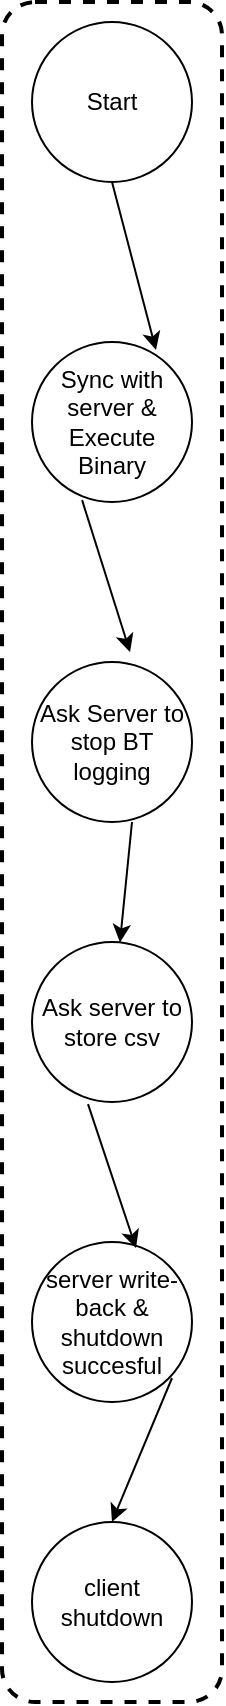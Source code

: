 <mxfile version="22.1.16" type="github">
  <diagram name="Page-1" id="iJrtoi_mMbITnx3xQ07f">
    <mxGraphModel dx="1362" dy="793" grid="1" gridSize="10" guides="1" tooltips="1" connect="1" arrows="1" fold="1" page="1" pageScale="1" pageWidth="850" pageHeight="1100" math="0" shadow="0">
      <root>
        <mxCell id="0" />
        <mxCell id="1" parent="0" />
        <mxCell id="PyQaD-jkkVgFRWBNWxvS-1" value="Start" style="ellipse;whiteSpace=wrap;html=1;aspect=fixed;" parent="1" vertex="1">
          <mxGeometry x="390" y="30" width="80" height="80" as="geometry" />
        </mxCell>
        <mxCell id="PyQaD-jkkVgFRWBNWxvS-3" value="Sync with server &amp;amp;&lt;br&gt;Execute Binary" style="ellipse;whiteSpace=wrap;html=1;aspect=fixed;" parent="1" vertex="1">
          <mxGeometry x="390" y="190" width="80" height="80" as="geometry" />
        </mxCell>
        <mxCell id="PyQaD-jkkVgFRWBNWxvS-4" value="Ask Server to stop BT logging" style="ellipse;whiteSpace=wrap;html=1;aspect=fixed;" parent="1" vertex="1">
          <mxGeometry x="390" y="350" width="80" height="80" as="geometry" />
        </mxCell>
        <mxCell id="PyQaD-jkkVgFRWBNWxvS-5" value="Ask server to store csv" style="ellipse;whiteSpace=wrap;html=1;aspect=fixed;" parent="1" vertex="1">
          <mxGeometry x="390" y="490" width="80" height="80" as="geometry" />
        </mxCell>
        <mxCell id="PyQaD-jkkVgFRWBNWxvS-6" value="server write-back &amp;amp; shutdown succesful" style="ellipse;whiteSpace=wrap;html=1;aspect=fixed;" parent="1" vertex="1">
          <mxGeometry x="390" y="640" width="80" height="80" as="geometry" />
        </mxCell>
        <mxCell id="PyQaD-jkkVgFRWBNWxvS-9" value="" style="endArrow=classic;html=1;rounded=0;exitX=0.5;exitY=1;exitDx=0;exitDy=0;entryX=0.775;entryY=0.05;entryDx=0;entryDy=0;entryPerimeter=0;" parent="1" source="PyQaD-jkkVgFRWBNWxvS-1" target="PyQaD-jkkVgFRWBNWxvS-3" edge="1">
          <mxGeometry width="50" height="50" relative="1" as="geometry">
            <mxPoint x="550" y="90" as="sourcePoint" />
            <mxPoint x="470" y="340" as="targetPoint" />
          </mxGeometry>
        </mxCell>
        <mxCell id="PyQaD-jkkVgFRWBNWxvS-10" value="" style="endArrow=classic;html=1;rounded=0;exitX=0.313;exitY=0.988;exitDx=0;exitDy=0;exitPerimeter=0;entryX=0.613;entryY=-0.062;entryDx=0;entryDy=0;entryPerimeter=0;" parent="1" source="PyQaD-jkkVgFRWBNWxvS-3" target="PyQaD-jkkVgFRWBNWxvS-4" edge="1">
          <mxGeometry width="50" height="50" relative="1" as="geometry">
            <mxPoint x="410" y="440" as="sourcePoint" />
            <mxPoint x="480" y="330" as="targetPoint" />
          </mxGeometry>
        </mxCell>
        <mxCell id="PyQaD-jkkVgFRWBNWxvS-11" value="" style="endArrow=classic;html=1;rounded=0;" parent="1" target="PyQaD-jkkVgFRWBNWxvS-5" edge="1">
          <mxGeometry width="50" height="50" relative="1" as="geometry">
            <mxPoint x="440" y="430" as="sourcePoint" />
            <mxPoint x="470" y="400" as="targetPoint" />
          </mxGeometry>
        </mxCell>
        <mxCell id="PyQaD-jkkVgFRWBNWxvS-12" value="" style="endArrow=classic;html=1;rounded=0;exitX=0.35;exitY=1.013;exitDx=0;exitDy=0;exitPerimeter=0;entryX=0.65;entryY=0.038;entryDx=0;entryDy=0;entryPerimeter=0;" parent="1" source="PyQaD-jkkVgFRWBNWxvS-5" target="PyQaD-jkkVgFRWBNWxvS-6" edge="1">
          <mxGeometry width="50" height="50" relative="1" as="geometry">
            <mxPoint x="430" y="460" as="sourcePoint" />
            <mxPoint x="480" y="410" as="targetPoint" />
          </mxGeometry>
        </mxCell>
        <mxCell id="PyQaD-jkkVgFRWBNWxvS-13" value="" style="whiteSpace=wrap;html=1;fillColor=none;imageAspect=0;connectable=1;resizeWidth=1;resizeHeight=1;autosize=1;rounded=1;strokeWidth=2;dashed=1;" parent="1" vertex="1">
          <mxGeometry x="375" y="20" width="110" height="850" as="geometry" />
        </mxCell>
        <mxCell id="giXPiiz1-9IfD3rIR3mz-1" value="client shutdown" style="ellipse;whiteSpace=wrap;html=1;aspect=fixed;" vertex="1" parent="1">
          <mxGeometry x="390" y="780" width="80" height="80" as="geometry" />
        </mxCell>
        <mxCell id="giXPiiz1-9IfD3rIR3mz-2" value="" style="endArrow=classic;html=1;rounded=0;exitX=0.35;exitY=1.013;exitDx=0;exitDy=0;exitPerimeter=0;entryX=0.5;entryY=0;entryDx=0;entryDy=0;" edge="1" parent="1" target="giXPiiz1-9IfD3rIR3mz-1">
          <mxGeometry width="50" height="50" relative="1" as="geometry">
            <mxPoint x="460" y="708" as="sourcePoint" />
            <mxPoint x="484" y="780" as="targetPoint" />
          </mxGeometry>
        </mxCell>
      </root>
    </mxGraphModel>
  </diagram>
</mxfile>
